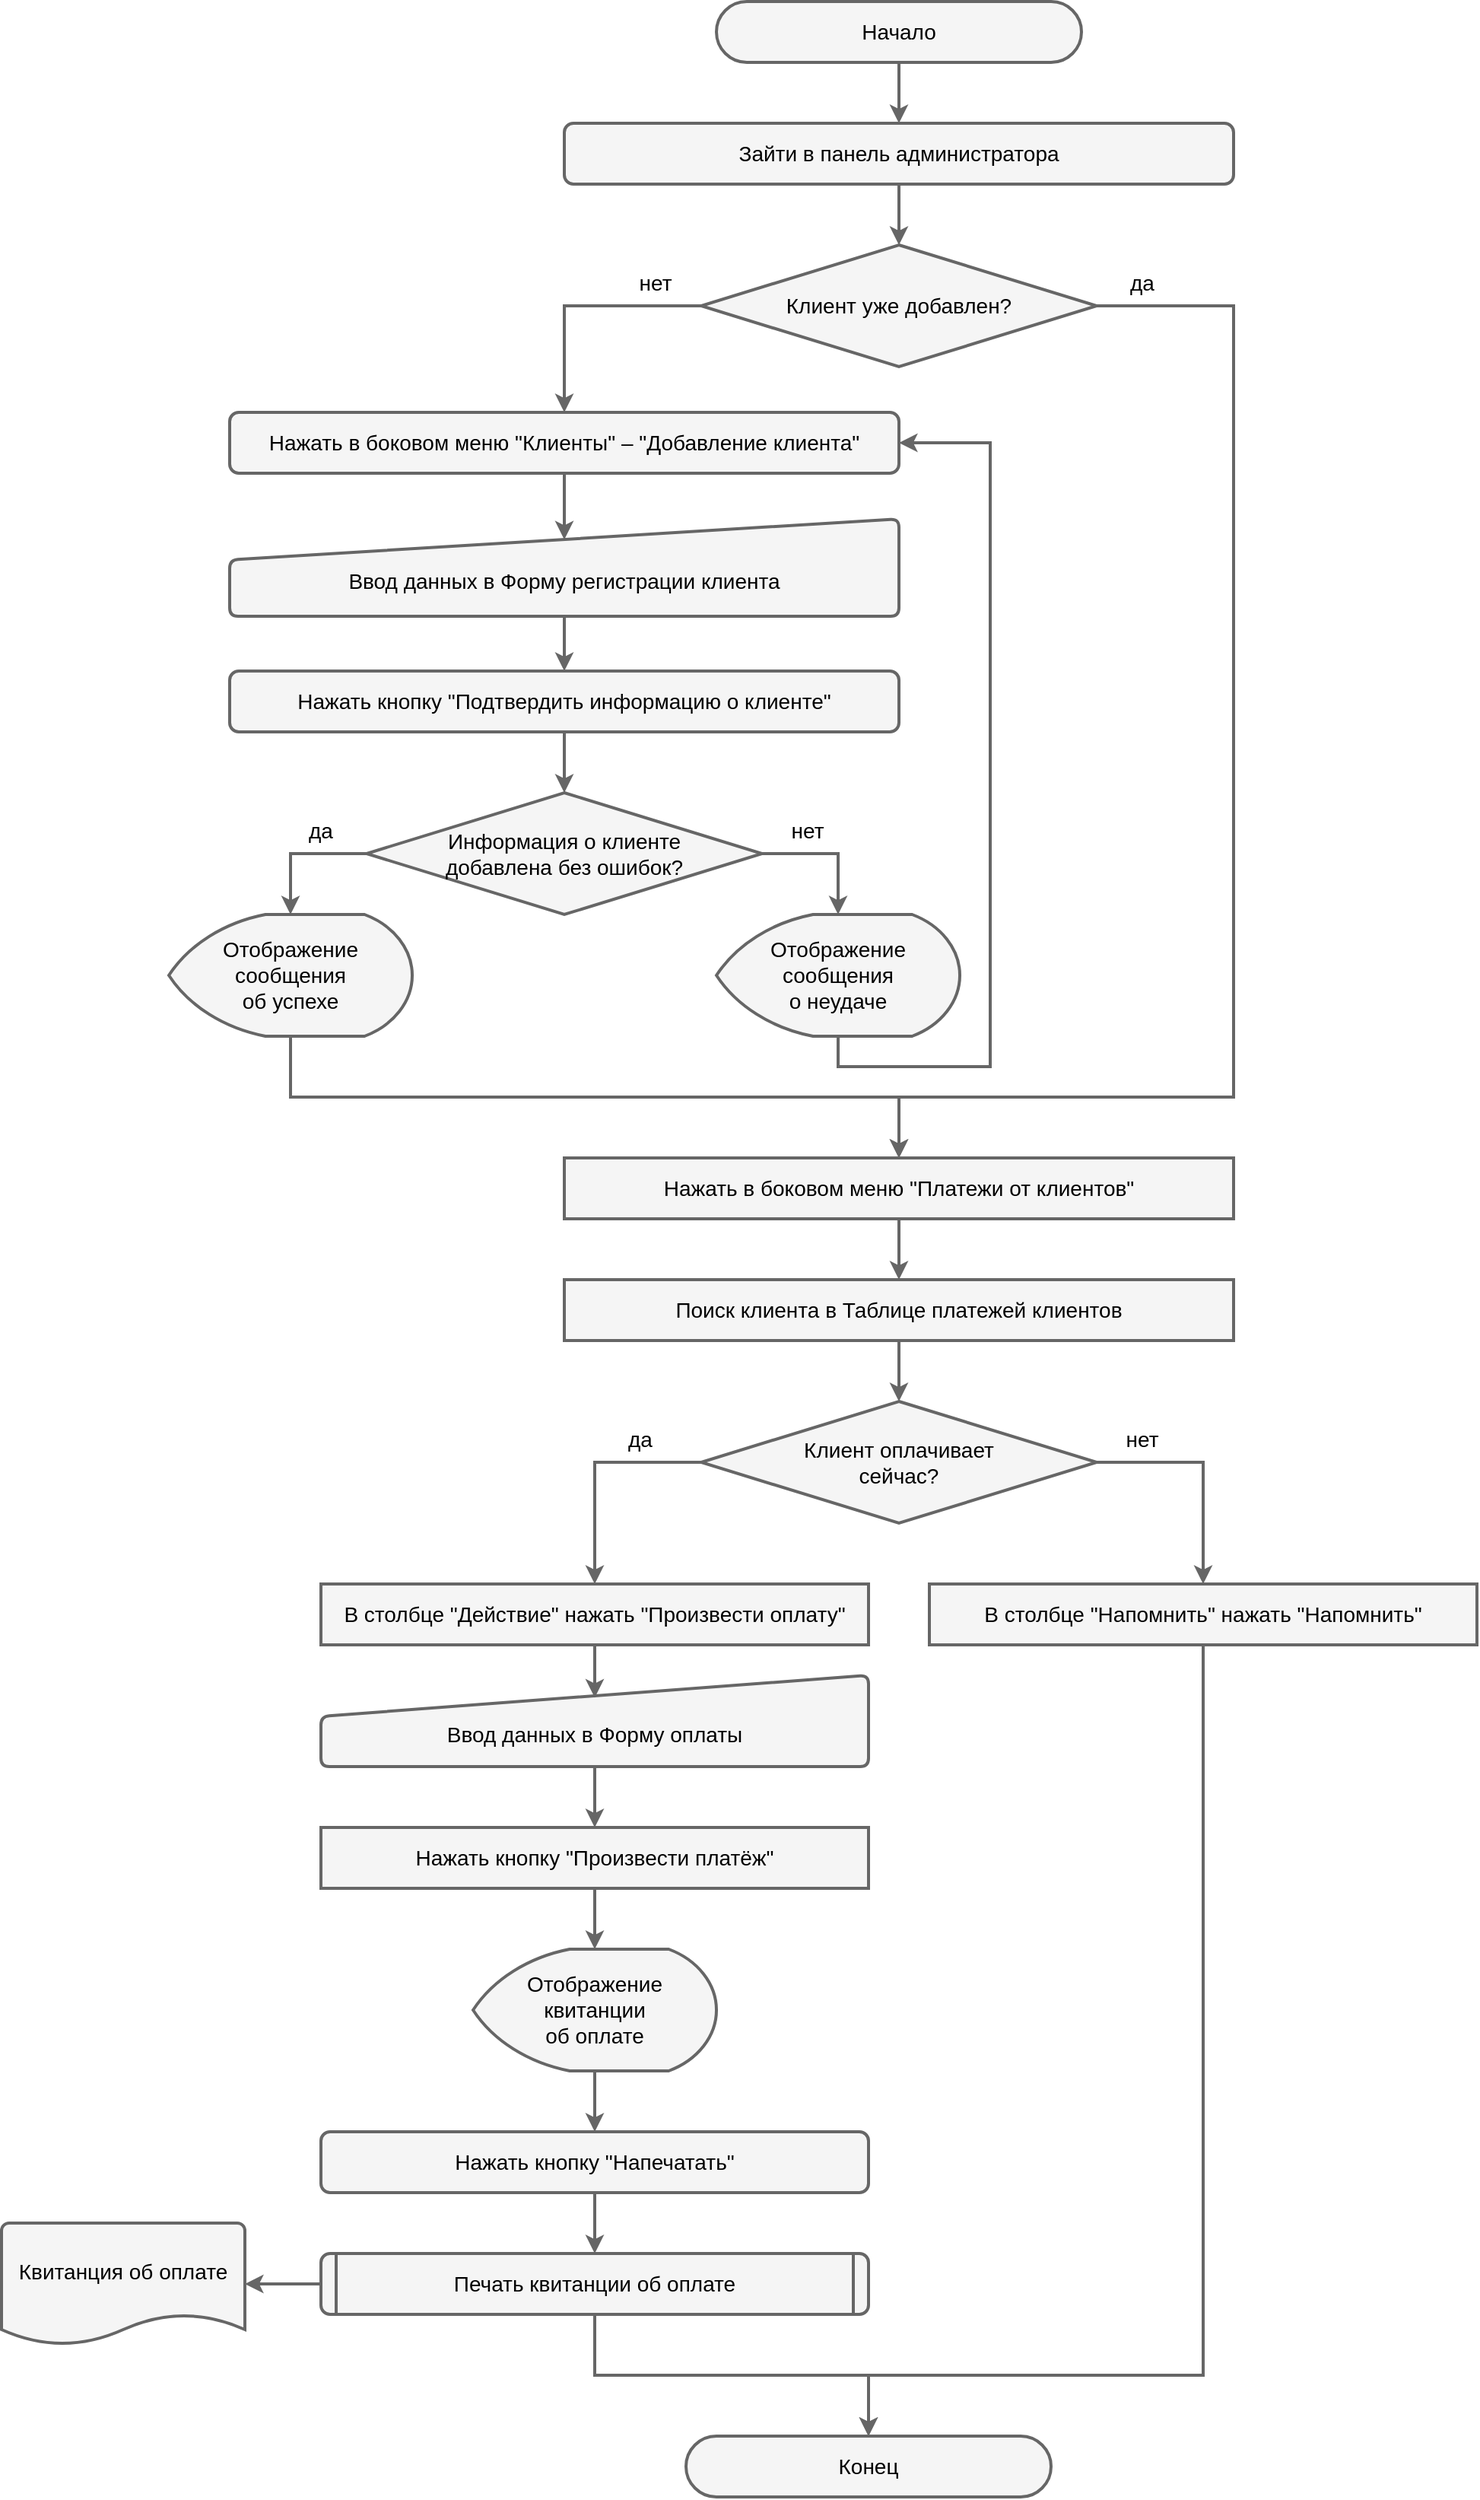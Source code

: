 <mxfile version="24.1.0" type="device">
  <diagram name="Функциональная схема платежей от клиентов" id="dZzGEqi7AzITK3dE3Pl2">
    <mxGraphModel dx="2219" dy="717" grid="1" gridSize="10" guides="1" tooltips="1" connect="1" arrows="1" fold="1" page="1" pageScale="1" pageWidth="1169" pageHeight="827" math="0" shadow="0">
      <root>
        <mxCell id="0" />
        <mxCell id="1" parent="0" />
        <mxCell id="feYhEwUitIoXxjAmPcC2-88" value="" style="group" parent="1" vertex="1" connectable="0">
          <mxGeometry x="-1071" y="10" width="970" height="1640" as="geometry" />
        </mxCell>
        <mxCell id="feYhEwUitIoXxjAmPcC2-85" value="&lt;br style=&quot;font-size: 14px;&quot;&gt;Ввод данных в Форму оплаты" style="html=1;strokeWidth=2;shape=manualInput;whiteSpace=wrap;rounded=1;size=27;arcSize=11;fillColor=#f5f5f5;fontColor=#000000;strokeColor=#666666;fontSize=14;" parent="feYhEwUitIoXxjAmPcC2-88" vertex="1">
          <mxGeometry x="210" y="1100" width="360" height="60" as="geometry" />
        </mxCell>
        <mxCell id="feYhEwUitIoXxjAmPcC2-4" value="Начало" style="rounded=1;whiteSpace=wrap;html=1;arcSize=50;fillColor=#f5f5f5;fontColor=#000000;strokeColor=#666666;strokeWidth=2;fontSize=14;" parent="feYhEwUitIoXxjAmPcC2-88" vertex="1">
          <mxGeometry x="470" width="240" height="40" as="geometry" />
        </mxCell>
        <mxCell id="feYhEwUitIoXxjAmPcC2-6" value="Нажать в боковом меню &quot;Клиенты&quot;&amp;nbsp;– &quot;Добавление клиента&quot;" style="rounded=1;whiteSpace=wrap;html=1;fontSize=14;fillColor=#f5f5f5;fontColor=#000000;strokeColor=#666666;strokeWidth=2;" parent="feYhEwUitIoXxjAmPcC2-88" vertex="1">
          <mxGeometry x="150" y="270" width="440" height="40" as="geometry" />
        </mxCell>
        <mxCell id="feYhEwUitIoXxjAmPcC2-9" value="Нажать кнопку &quot;Подтвердить информацию о клиенте&quot;" style="rounded=1;whiteSpace=wrap;html=1;fontSize=14;fillColor=#f5f5f5;fontColor=#000000;strokeColor=#666666;strokeWidth=2;" parent="feYhEwUitIoXxjAmPcC2-88" vertex="1">
          <mxGeometry x="150" y="440" width="440" height="40" as="geometry" />
        </mxCell>
        <mxCell id="feYhEwUitIoXxjAmPcC2-14" value="Информация о клиенте&lt;br style=&quot;font-size: 14px;&quot;&gt;добавлена без ошибок?" style="rhombus;whiteSpace=wrap;html=1;fillColor=#f5f5f5;fontColor=#000000;strokeColor=#666666;strokeWidth=2;fontSize=14;" parent="feYhEwUitIoXxjAmPcC2-88" vertex="1">
          <mxGeometry x="240" y="520" width="260" height="80" as="geometry" />
        </mxCell>
        <mxCell id="feYhEwUitIoXxjAmPcC2-15" style="edgeStyle=orthogonalEdgeStyle;rounded=0;orthogonalLoop=1;jettySize=auto;html=1;exitX=0.5;exitY=1;exitDx=0;exitDy=0;entryX=0.5;entryY=0;entryDx=0;entryDy=0;fillColor=#f5f5f5;strokeColor=#666666;strokeWidth=2;fontColor=#000000;fontSize=14;" parent="feYhEwUitIoXxjAmPcC2-88" source="feYhEwUitIoXxjAmPcC2-9" target="feYhEwUitIoXxjAmPcC2-14" edge="1">
          <mxGeometry relative="1" as="geometry" />
        </mxCell>
        <mxCell id="feYhEwUitIoXxjAmPcC2-17" value="Отображение&lt;br style=&quot;font-size: 14px;&quot;&gt;сообщения&lt;br style=&quot;font-size: 14px;&quot;&gt;об успехе" style="strokeWidth=2;html=1;shape=mxgraph.flowchart.display;whiteSpace=wrap;fillStyle=auto;fillColor=#f5f5f5;fontColor=#000000;strokeColor=#666666;fontSize=14;" parent="feYhEwUitIoXxjAmPcC2-88" vertex="1">
          <mxGeometry x="110" y="600" width="160" height="80" as="geometry" />
        </mxCell>
        <mxCell id="feYhEwUitIoXxjAmPcC2-23" style="rounded=0;orthogonalLoop=1;jettySize=auto;html=1;entryX=0.5;entryY=0;entryDx=0;entryDy=0;fillColor=#f5f5f5;strokeColor=#666666;strokeWidth=2;fontSize=14;fontColor=#000000;exitX=0.5;exitY=1;exitDx=0;exitDy=0;" parent="feYhEwUitIoXxjAmPcC2-88" source="feYhEwUitIoXxjAmPcC2-83" target="feYhEwUitIoXxjAmPcC2-9" edge="1">
          <mxGeometry relative="1" as="geometry">
            <mxPoint x="370" y="410" as="sourcePoint" />
          </mxGeometry>
        </mxCell>
        <mxCell id="feYhEwUitIoXxjAmPcC2-29" style="edgeStyle=orthogonalEdgeStyle;rounded=0;orthogonalLoop=1;jettySize=auto;html=1;exitX=0.5;exitY=1;exitDx=0;exitDy=0;exitPerimeter=0;entryX=1;entryY=0.5;entryDx=0;entryDy=0;strokeWidth=2;fillColor=#f5f5f5;strokeColor=#666666;fontSize=14;fontColor=#000000;" parent="feYhEwUitIoXxjAmPcC2-88" source="feYhEwUitIoXxjAmPcC2-24" target="feYhEwUitIoXxjAmPcC2-6" edge="1">
          <mxGeometry relative="1" as="geometry">
            <Array as="points">
              <mxPoint x="550" y="700" />
              <mxPoint x="650" y="700" />
              <mxPoint x="650" y="290" />
            </Array>
          </mxGeometry>
        </mxCell>
        <mxCell id="feYhEwUitIoXxjAmPcC2-24" value="Отображение&lt;br style=&quot;font-size: 14px;&quot;&gt;сообщения&lt;br style=&quot;font-size: 14px;&quot;&gt;о неудаче" style="strokeWidth=2;html=1;shape=mxgraph.flowchart.display;whiteSpace=wrap;fillStyle=auto;fillColor=#f5f5f5;fontColor=#000000;strokeColor=#666666;fontSize=14;" parent="feYhEwUitIoXxjAmPcC2-88" vertex="1">
          <mxGeometry x="470" y="600" width="160" height="80" as="geometry" />
        </mxCell>
        <mxCell id="feYhEwUitIoXxjAmPcC2-25" style="edgeStyle=orthogonalEdgeStyle;rounded=0;orthogonalLoop=1;jettySize=auto;html=1;exitX=0;exitY=0.5;exitDx=0;exitDy=0;entryX=0.5;entryY=0;entryDx=0;entryDy=0;entryPerimeter=0;fontSize=14;fillColor=#f5f5f5;strokeColor=#666666;strokeWidth=2;fontColor=#000000;" parent="feYhEwUitIoXxjAmPcC2-88" source="feYhEwUitIoXxjAmPcC2-14" target="feYhEwUitIoXxjAmPcC2-17" edge="1">
          <mxGeometry relative="1" as="geometry" />
        </mxCell>
        <mxCell id="feYhEwUitIoXxjAmPcC2-26" style="edgeStyle=orthogonalEdgeStyle;rounded=0;orthogonalLoop=1;jettySize=auto;html=1;exitX=1;exitY=0.5;exitDx=0;exitDy=0;entryX=0.5;entryY=0;entryDx=0;entryDy=0;entryPerimeter=0;fontSize=14;fillColor=#f5f5f5;strokeColor=#666666;strokeWidth=2;fontColor=#000000;" parent="feYhEwUitIoXxjAmPcC2-88" source="feYhEwUitIoXxjAmPcC2-14" target="feYhEwUitIoXxjAmPcC2-24" edge="1">
          <mxGeometry relative="1" as="geometry" />
        </mxCell>
        <mxCell id="feYhEwUitIoXxjAmPcC2-27" value="да" style="text;html=1;strokeColor=none;fillColor=none;align=center;verticalAlign=middle;whiteSpace=wrap;rounded=0;fontSize=14;strokeWidth=2;fontColor=#000000;" parent="feYhEwUitIoXxjAmPcC2-88" vertex="1">
          <mxGeometry x="180" y="530" width="60" height="30" as="geometry" />
        </mxCell>
        <mxCell id="feYhEwUitIoXxjAmPcC2-28" value="нет" style="text;html=1;strokeColor=none;fillColor=none;align=center;verticalAlign=middle;whiteSpace=wrap;rounded=0;fontSize=14;strokeWidth=2;fontColor=#000000;" parent="feYhEwUitIoXxjAmPcC2-88" vertex="1">
          <mxGeometry x="500" y="530" width="60" height="30" as="geometry" />
        </mxCell>
        <mxCell id="feYhEwUitIoXxjAmPcC2-30" value="Нажать в боковом меню &quot;Платежи от клиентов&quot;" style="rounded=0;whiteSpace=wrap;html=1;fontSize=14;fillColor=#f5f5f5;fontColor=#000000;strokeColor=#666666;strokeWidth=2;" parent="feYhEwUitIoXxjAmPcC2-88" vertex="1">
          <mxGeometry x="370" y="760" width="440" height="40" as="geometry" />
        </mxCell>
        <mxCell id="feYhEwUitIoXxjAmPcC2-66" style="edgeStyle=orthogonalEdgeStyle;rounded=0;orthogonalLoop=1;jettySize=auto;html=1;exitX=0.5;exitY=1;exitDx=0;exitDy=0;exitPerimeter=0;entryX=0.5;entryY=0;entryDx=0;entryDy=0;fillColor=#f5f5f5;strokeColor=#666666;strokeWidth=2;fontSize=14;fontColor=#000000;" parent="feYhEwUitIoXxjAmPcC2-88" source="feYhEwUitIoXxjAmPcC2-17" target="feYhEwUitIoXxjAmPcC2-30" edge="1">
          <mxGeometry relative="1" as="geometry" />
        </mxCell>
        <mxCell id="feYhEwUitIoXxjAmPcC2-32" value="Поиск клиента в Таблице платежей клиентов" style="rounded=0;whiteSpace=wrap;html=1;fontSize=14;fillColor=#f5f5f5;fontColor=#000000;strokeColor=#666666;strokeWidth=2;" parent="feYhEwUitIoXxjAmPcC2-88" vertex="1">
          <mxGeometry x="370" y="840" width="440" height="40" as="geometry" />
        </mxCell>
        <mxCell id="feYhEwUitIoXxjAmPcC2-33" style="edgeStyle=orthogonalEdgeStyle;rounded=0;orthogonalLoop=1;jettySize=auto;html=1;exitX=0.5;exitY=1;exitDx=0;exitDy=0;entryX=0.5;entryY=0;entryDx=0;entryDy=0;strokeWidth=2;fontSize=14;fontColor=#000000;fillColor=#f5f5f5;strokeColor=#666666;" parent="feYhEwUitIoXxjAmPcC2-88" source="feYhEwUitIoXxjAmPcC2-30" target="feYhEwUitIoXxjAmPcC2-32" edge="1">
          <mxGeometry relative="1" as="geometry" />
        </mxCell>
        <mxCell id="feYhEwUitIoXxjAmPcC2-42" style="rounded=0;orthogonalLoop=1;jettySize=auto;html=1;exitX=0.5;exitY=1;exitDx=0;exitDy=0;strokeWidth=2;fillColor=#f5f5f5;strokeColor=#666666;fontSize=14;fontColor=#000000;entryX=0.5;entryY=0.245;entryDx=0;entryDy=0;entryPerimeter=0;" parent="feYhEwUitIoXxjAmPcC2-88" source="feYhEwUitIoXxjAmPcC2-38" target="feYhEwUitIoXxjAmPcC2-85" edge="1">
          <mxGeometry relative="1" as="geometry">
            <mxPoint x="390" y="1100" as="targetPoint" />
          </mxGeometry>
        </mxCell>
        <mxCell id="feYhEwUitIoXxjAmPcC2-38" value="В столбце &quot;Действие&quot; нажать &quot;Произвести оплату&quot;" style="rounded=0;whiteSpace=wrap;html=1;fontSize=14;fillColor=#f5f5f5;fontColor=#000000;strokeColor=#666666;strokeWidth=2;" parent="feYhEwUitIoXxjAmPcC2-88" vertex="1">
          <mxGeometry x="210" y="1040" width="360" height="40" as="geometry" />
        </mxCell>
        <mxCell id="feYhEwUitIoXxjAmPcC2-44" style="rounded=0;orthogonalLoop=1;jettySize=auto;html=1;exitX=0.5;exitY=1;exitDx=0;exitDy=0;entryX=0.5;entryY=0;entryDx=0;entryDy=0;fillColor=#f5f5f5;strokeColor=#666666;strokeWidth=2;fontSize=14;fontColor=#000000;" parent="feYhEwUitIoXxjAmPcC2-88" source="feYhEwUitIoXxjAmPcC2-85" target="feYhEwUitIoXxjAmPcC2-43" edge="1">
          <mxGeometry relative="1" as="geometry">
            <mxPoint x="390" y="1160" as="sourcePoint" />
          </mxGeometry>
        </mxCell>
        <mxCell id="feYhEwUitIoXxjAmPcC2-43" value="Нажать кнопку &quot;Произвести платёж&quot;" style="rounded=0;whiteSpace=wrap;html=1;fontSize=14;fillColor=#f5f5f5;fontColor=#000000;strokeColor=#666666;strokeWidth=2;" parent="feYhEwUitIoXxjAmPcC2-88" vertex="1">
          <mxGeometry x="210" y="1200" width="360" height="40" as="geometry" />
        </mxCell>
        <mxCell id="feYhEwUitIoXxjAmPcC2-45" value="Конец" style="rounded=1;whiteSpace=wrap;html=1;arcSize=50;fillColor=#f5f5f5;fontColor=#000000;strokeColor=#666666;strokeWidth=2;fontSize=14;" parent="feYhEwUitIoXxjAmPcC2-88" vertex="1">
          <mxGeometry x="450" y="1600" width="240" height="40" as="geometry" />
        </mxCell>
        <mxCell id="feYhEwUitIoXxjAmPcC2-52" style="rounded=0;orthogonalLoop=1;jettySize=auto;html=1;exitX=0;exitY=0.5;exitDx=0;exitDy=0;entryX=0.5;entryY=0;entryDx=0;entryDy=0;edgeStyle=orthogonalEdgeStyle;fillColor=#f5f5f5;strokeColor=#666666;strokeWidth=2;fontSize=14;fontColor=#000000;" parent="feYhEwUitIoXxjAmPcC2-88" source="feYhEwUitIoXxjAmPcC2-51" target="feYhEwUitIoXxjAmPcC2-38" edge="1">
          <mxGeometry relative="1" as="geometry">
            <Array as="points">
              <mxPoint x="390" y="960" />
              <mxPoint x="390" y="1040" />
            </Array>
          </mxGeometry>
        </mxCell>
        <mxCell id="feYhEwUitIoXxjAmPcC2-51" value="Клиент оплачивает&lt;br style=&quot;font-size: 14px;&quot;&gt;сейчас?" style="rhombus;whiteSpace=wrap;html=1;fillColor=#f5f5f5;fontColor=#000000;strokeColor=#666666;strokeWidth=2;fontSize=14;" parent="feYhEwUitIoXxjAmPcC2-88" vertex="1">
          <mxGeometry x="460" y="920" width="260" height="80" as="geometry" />
        </mxCell>
        <mxCell id="feYhEwUitIoXxjAmPcC2-53" style="edgeStyle=orthogonalEdgeStyle;rounded=0;orthogonalLoop=1;jettySize=auto;html=1;exitX=0.5;exitY=1;exitDx=0;exitDy=0;entryX=0.5;entryY=0;entryDx=0;entryDy=0;fillColor=#f5f5f5;strokeColor=#666666;strokeWidth=2;fontSize=14;fontColor=#000000;" parent="feYhEwUitIoXxjAmPcC2-88" source="feYhEwUitIoXxjAmPcC2-32" target="feYhEwUitIoXxjAmPcC2-51" edge="1">
          <mxGeometry relative="1" as="geometry" />
        </mxCell>
        <mxCell id="feYhEwUitIoXxjAmPcC2-57" style="edgeStyle=orthogonalEdgeStyle;rounded=0;orthogonalLoop=1;jettySize=auto;html=1;exitX=0.5;exitY=1;exitDx=0;exitDy=0;entryX=0.5;entryY=0;entryDx=0;entryDy=0;fillColor=#f5f5f5;strokeColor=#666666;strokeWidth=2;fontSize=14;fontColor=#000000;" parent="feYhEwUitIoXxjAmPcC2-88" source="feYhEwUitIoXxjAmPcC2-54" target="feYhEwUitIoXxjAmPcC2-45" edge="1">
          <mxGeometry relative="1" as="geometry">
            <Array as="points">
              <mxPoint x="790" y="1560" />
              <mxPoint x="570" y="1560" />
            </Array>
          </mxGeometry>
        </mxCell>
        <mxCell id="feYhEwUitIoXxjAmPcC2-54" value="В столбце &quot;Напомнить&quot; нажать &quot;Напомнить&quot;" style="rounded=0;whiteSpace=wrap;html=1;fontSize=14;fillColor=#f5f5f5;fontColor=#000000;strokeColor=#666666;strokeWidth=2;" parent="feYhEwUitIoXxjAmPcC2-88" vertex="1">
          <mxGeometry x="610" y="1040" width="360" height="40" as="geometry" />
        </mxCell>
        <mxCell id="feYhEwUitIoXxjAmPcC2-55" style="edgeStyle=orthogonalEdgeStyle;rounded=0;orthogonalLoop=1;jettySize=auto;html=1;exitX=1;exitY=0.5;exitDx=0;exitDy=0;entryX=0.5;entryY=0;entryDx=0;entryDy=0;fillColor=#f5f5f5;strokeColor=#666666;strokeWidth=2;fontSize=14;fontColor=#000000;" parent="feYhEwUitIoXxjAmPcC2-88" source="feYhEwUitIoXxjAmPcC2-51" target="feYhEwUitIoXxjAmPcC2-54" edge="1">
          <mxGeometry relative="1" as="geometry" />
        </mxCell>
        <mxCell id="feYhEwUitIoXxjAmPcC2-59" value="да" style="text;html=1;strokeColor=none;fillColor=none;align=center;verticalAlign=middle;whiteSpace=wrap;rounded=0;fontSize=14;strokeWidth=2;fontColor=#000000;" parent="feYhEwUitIoXxjAmPcC2-88" vertex="1">
          <mxGeometry x="390" y="930" width="60" height="30" as="geometry" />
        </mxCell>
        <mxCell id="feYhEwUitIoXxjAmPcC2-65" style="edgeStyle=orthogonalEdgeStyle;rounded=0;orthogonalLoop=1;jettySize=auto;html=1;exitX=1;exitY=0.5;exitDx=0;exitDy=0;entryX=0.5;entryY=0;entryDx=0;entryDy=0;fillColor=#f5f5f5;strokeColor=#666666;strokeWidth=2;fontSize=14;fontColor=#000000;" parent="feYhEwUitIoXxjAmPcC2-88" source="feYhEwUitIoXxjAmPcC2-60" target="feYhEwUitIoXxjAmPcC2-30" edge="1">
          <mxGeometry relative="1" as="geometry">
            <Array as="points">
              <mxPoint x="810" y="200" />
              <mxPoint x="810" y="720" />
              <mxPoint x="590" y="720" />
            </Array>
          </mxGeometry>
        </mxCell>
        <mxCell id="feYhEwUitIoXxjAmPcC2-60" value="Клиент уже добавлен?" style="rhombus;whiteSpace=wrap;html=1;fillColor=#f5f5f5;fontColor=#000000;strokeColor=#666666;strokeWidth=2;fontSize=14;" parent="feYhEwUitIoXxjAmPcC2-88" vertex="1">
          <mxGeometry x="460" y="160" width="260" height="80" as="geometry" />
        </mxCell>
        <mxCell id="feYhEwUitIoXxjAmPcC2-62" value="" style="edgeStyle=orthogonalEdgeStyle;rounded=0;orthogonalLoop=1;jettySize=auto;html=1;exitX=0.5;exitY=1;exitDx=0;exitDy=0;strokeWidth=2;fillColor=#f5f5f5;strokeColor=#666666;fontColor=#000000;fontSize=14;entryX=0.5;entryY=0;entryDx=0;entryDy=0;" parent="feYhEwUitIoXxjAmPcC2-88" source="feYhEwUitIoXxjAmPcC2-4" target="feYhEwUitIoXxjAmPcC2-61" edge="1">
          <mxGeometry relative="1" as="geometry">
            <mxPoint x="590" y="40" as="sourcePoint" />
            <mxPoint x="570" y="310" as="targetPoint" />
          </mxGeometry>
        </mxCell>
        <mxCell id="feYhEwUitIoXxjAmPcC2-64" style="edgeStyle=orthogonalEdgeStyle;rounded=0;orthogonalLoop=1;jettySize=auto;html=1;exitX=0.5;exitY=1;exitDx=0;exitDy=0;entryX=0.5;entryY=0;entryDx=0;entryDy=0;fillColor=#f5f5f5;strokeColor=#666666;strokeWidth=2;fontSize=14;fontColor=#000000;" parent="feYhEwUitIoXxjAmPcC2-88" source="feYhEwUitIoXxjAmPcC2-61" target="feYhEwUitIoXxjAmPcC2-60" edge="1">
          <mxGeometry relative="1" as="geometry" />
        </mxCell>
        <mxCell id="feYhEwUitIoXxjAmPcC2-61" value="Зайти в панель администратора" style="rounded=1;whiteSpace=wrap;html=1;fontSize=14;fillColor=#f5f5f5;fontColor=#000000;strokeColor=#666666;strokeWidth=2;" parent="feYhEwUitIoXxjAmPcC2-88" vertex="1">
          <mxGeometry x="370" y="80" width="440" height="40" as="geometry" />
        </mxCell>
        <mxCell id="feYhEwUitIoXxjAmPcC2-68" value="да" style="text;html=1;strokeColor=none;fillColor=none;align=center;verticalAlign=middle;whiteSpace=wrap;rounded=0;fontSize=14;strokeWidth=2;fontColor=#000000;" parent="feYhEwUitIoXxjAmPcC2-88" vertex="1">
          <mxGeometry x="720" y="170" width="60" height="30" as="geometry" />
        </mxCell>
        <mxCell id="feYhEwUitIoXxjAmPcC2-71" value="нет" style="text;html=1;strokeColor=none;fillColor=none;align=center;verticalAlign=middle;whiteSpace=wrap;rounded=0;fontSize=14;strokeWidth=2;fontColor=#000000;" parent="feYhEwUitIoXxjAmPcC2-88" vertex="1">
          <mxGeometry x="400" y="170" width="60" height="30" as="geometry" />
        </mxCell>
        <mxCell id="feYhEwUitIoXxjAmPcC2-72" value="нет" style="text;html=1;strokeColor=none;fillColor=none;align=center;verticalAlign=middle;whiteSpace=wrap;rounded=0;fontSize=14;strokeWidth=2;fontColor=#000000;" parent="feYhEwUitIoXxjAmPcC2-88" vertex="1">
          <mxGeometry x="720" y="930" width="60" height="30" as="geometry" />
        </mxCell>
        <mxCell id="feYhEwUitIoXxjAmPcC2-73" value="Отображение&lt;br style=&quot;font-size: 14px;&quot;&gt;квитанции&lt;br style=&quot;font-size: 14px;&quot;&gt;об оплате" style="strokeWidth=2;html=1;shape=mxgraph.flowchart.display;whiteSpace=wrap;fillStyle=auto;fillColor=#f5f5f5;fontColor=#000000;strokeColor=#666666;fontSize=14;" parent="feYhEwUitIoXxjAmPcC2-88" vertex="1">
          <mxGeometry x="310" y="1280" width="160" height="80" as="geometry" />
        </mxCell>
        <mxCell id="feYhEwUitIoXxjAmPcC2-74" style="edgeStyle=orthogonalEdgeStyle;rounded=0;orthogonalLoop=1;jettySize=auto;html=1;exitX=0.5;exitY=1;exitDx=0;exitDy=0;entryX=0.5;entryY=0;entryDx=0;entryDy=0;entryPerimeter=0;fillColor=#f5f5f5;strokeColor=#666666;strokeWidth=2;fontSize=14;fontColor=#000000;" parent="feYhEwUitIoXxjAmPcC2-88" source="feYhEwUitIoXxjAmPcC2-43" target="feYhEwUitIoXxjAmPcC2-73" edge="1">
          <mxGeometry relative="1" as="geometry" />
        </mxCell>
        <mxCell id="feYhEwUitIoXxjAmPcC2-75" value="Нажать кнопку &quot;Напечатать&quot;" style="rounded=1;whiteSpace=wrap;html=1;fontSize=14;fillColor=#f5f5f5;fontColor=#000000;strokeColor=#666666;strokeWidth=2;" parent="feYhEwUitIoXxjAmPcC2-88" vertex="1">
          <mxGeometry x="210" y="1400" width="360" height="40" as="geometry" />
        </mxCell>
        <mxCell id="feYhEwUitIoXxjAmPcC2-11" style="rounded=0;orthogonalLoop=1;jettySize=auto;html=1;exitX=0;exitY=0.5;exitDx=0;exitDy=0;strokeWidth=2;fillColor=#f5f5f5;strokeColor=#666666;fontColor=#000000;fontSize=14;entryX=0.5;entryY=0;entryDx=0;entryDy=0;edgeStyle=orthogonalEdgeStyle;" parent="feYhEwUitIoXxjAmPcC2-88" source="feYhEwUitIoXxjAmPcC2-60" target="feYhEwUitIoXxjAmPcC2-6" edge="1">
          <mxGeometry relative="1" as="geometry">
            <mxPoint x="440.0" y="270" as="sourcePoint" />
          </mxGeometry>
        </mxCell>
        <mxCell id="feYhEwUitIoXxjAmPcC2-76" style="edgeStyle=orthogonalEdgeStyle;rounded=0;orthogonalLoop=1;jettySize=auto;html=1;exitX=0.5;exitY=1;exitDx=0;exitDy=0;exitPerimeter=0;entryX=0.5;entryY=0;entryDx=0;entryDy=0;strokeWidth=2;fillColor=#f5f5f5;strokeColor=#666666;fontSize=14;fontColor=#000000;" parent="feYhEwUitIoXxjAmPcC2-88" source="feYhEwUitIoXxjAmPcC2-73" target="feYhEwUitIoXxjAmPcC2-75" edge="1">
          <mxGeometry relative="1" as="geometry" />
        </mxCell>
        <mxCell id="feYhEwUitIoXxjAmPcC2-77" value="Печать квитанции об оплате" style="shape=process;whiteSpace=wrap;html=1;backgroundOutline=1;fillColor=#f5f5f5;fontColor=#000000;strokeColor=#666666;strokeWidth=2;fontSize=14;size=0.028;rounded=1;" parent="feYhEwUitIoXxjAmPcC2-88" vertex="1">
          <mxGeometry x="210" y="1480" width="360" height="40" as="geometry" />
        </mxCell>
        <mxCell id="feYhEwUitIoXxjAmPcC2-82" style="edgeStyle=orthogonalEdgeStyle;rounded=0;orthogonalLoop=1;jettySize=auto;html=1;entryX=0.5;entryY=0;entryDx=0;entryDy=0;fillColor=#f5f5f5;strokeColor=#666666;strokeWidth=2;fontSize=14;fontColor=#000000;exitX=0.5;exitY=1;exitDx=0;exitDy=0;" parent="feYhEwUitIoXxjAmPcC2-88" source="feYhEwUitIoXxjAmPcC2-77" target="feYhEwUitIoXxjAmPcC2-45" edge="1">
          <mxGeometry relative="1" as="geometry">
            <Array as="points">
              <mxPoint x="390" y="1560" />
              <mxPoint x="570" y="1560" />
            </Array>
          </mxGeometry>
        </mxCell>
        <mxCell id="feYhEwUitIoXxjAmPcC2-80" value="Квитанция об оплате&lt;br style=&quot;font-size: 14px;&quot;&gt;&amp;nbsp;" style="strokeWidth=2;html=1;shape=mxgraph.flowchart.document2;whiteSpace=wrap;size=0.25;fillColor=#f5f5f5;fontColor=#000000;strokeColor=#666666;fontSize=14;" parent="feYhEwUitIoXxjAmPcC2-88" vertex="1">
          <mxGeometry y="1460" width="160" height="80" as="geometry" />
        </mxCell>
        <mxCell id="feYhEwUitIoXxjAmPcC2-83" value="&lt;br style=&quot;font-size: 14px;&quot;&gt;Ввод данных в Форму регистрации клиента" style="html=1;strokeWidth=2;shape=manualInput;whiteSpace=wrap;rounded=1;size=27;arcSize=11;fillColor=#f5f5f5;fontColor=#000000;strokeColor=#666666;fontSize=14;" parent="feYhEwUitIoXxjAmPcC2-88" vertex="1">
          <mxGeometry x="150" y="340" width="440" height="64" as="geometry" />
        </mxCell>
        <mxCell id="feYhEwUitIoXxjAmPcC2-87" style="edgeStyle=orthogonalEdgeStyle;rounded=0;orthogonalLoop=1;jettySize=auto;html=1;exitX=0;exitY=0.5;exitDx=0;exitDy=0;entryX=1;entryY=0.5;entryDx=0;entryDy=0;entryPerimeter=0;fillColor=#f5f5f5;strokeColor=#666666;strokeWidth=2;" parent="feYhEwUitIoXxjAmPcC2-88" source="feYhEwUitIoXxjAmPcC2-77" target="feYhEwUitIoXxjAmPcC2-80" edge="1">
          <mxGeometry relative="1" as="geometry">
            <Array as="points">
              <mxPoint x="190" y="1500" />
              <mxPoint x="190" y="1500" />
            </Array>
          </mxGeometry>
        </mxCell>
        <mxCell id="feYhEwUitIoXxjAmPcC2-78" style="edgeStyle=orthogonalEdgeStyle;rounded=0;orthogonalLoop=1;jettySize=auto;html=1;exitX=0.5;exitY=1;exitDx=0;exitDy=0;entryX=0.5;entryY=0;entryDx=0;entryDy=0;fillColor=#f5f5f5;strokeColor=#666666;strokeWidth=2;fontSize=14;fontColor=#000000;" parent="feYhEwUitIoXxjAmPcC2-88" source="feYhEwUitIoXxjAmPcC2-75" target="feYhEwUitIoXxjAmPcC2-77" edge="1">
          <mxGeometry relative="1" as="geometry" />
        </mxCell>
        <mxCell id="feYhEwUitIoXxjAmPcC2-22" style="rounded=0;orthogonalLoop=1;jettySize=auto;html=1;exitX=0.5;exitY=1;exitDx=0;exitDy=0;fillColor=#f5f5f5;strokeColor=#666666;strokeWidth=2;fontSize=14;fontColor=#000000;entryX=0.5;entryY=0.213;entryDx=0;entryDy=0;entryPerimeter=0;" parent="feYhEwUitIoXxjAmPcC2-88" source="feYhEwUitIoXxjAmPcC2-6" target="feYhEwUitIoXxjAmPcC2-83" edge="1">
          <mxGeometry relative="1" as="geometry">
            <mxPoint x="370" y="350" as="targetPoint" />
          </mxGeometry>
        </mxCell>
      </root>
    </mxGraphModel>
  </diagram>
</mxfile>
